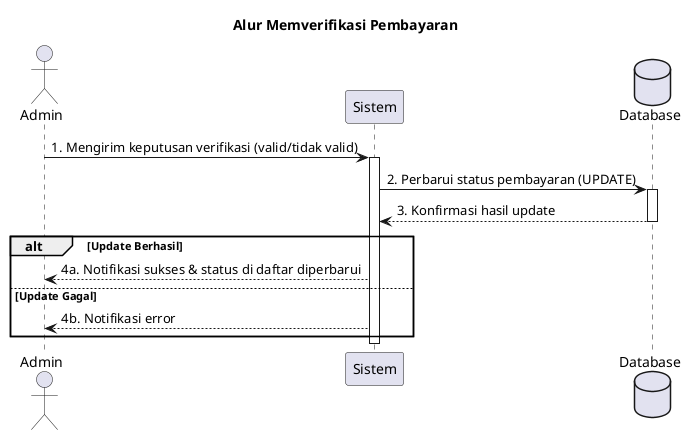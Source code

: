 @startuml
actor Admin
participant "Sistem" as System
database "Database" as DB

title Alur Memverifikasi Pembayaran

Admin -> System : 1. Mengirim keputusan verifikasi (valid/tidak valid)
activate System

System -> DB : 2. Perbarui status pembayaran (UPDATE)
activate DB
DB --> System : 3. Konfirmasi hasil update
deactivate DB

alt Update Berhasil
    System --> Admin : 4a. Notifikasi sukses & status di daftar diperbarui
else Update Gagal
    System --> Admin : 4b. Notifikasi error
end
deactivate System
@enduml